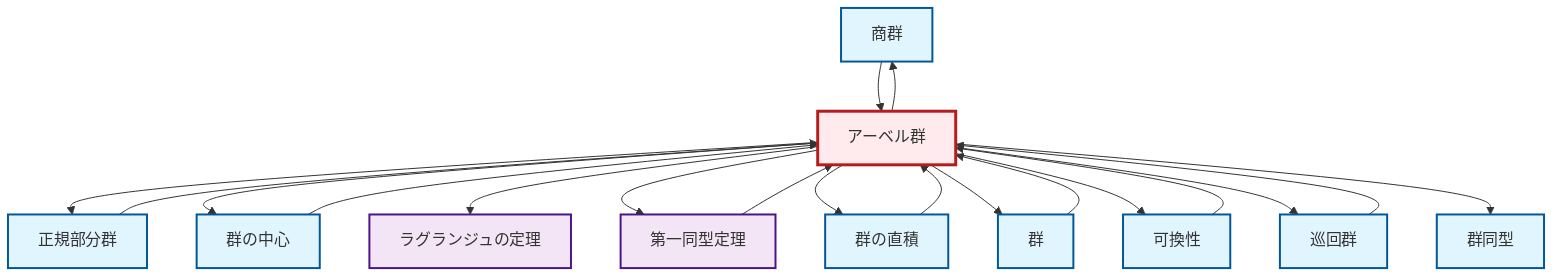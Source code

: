 graph TD
    classDef definition fill:#e1f5fe,stroke:#01579b,stroke-width:2px
    classDef theorem fill:#f3e5f5,stroke:#4a148c,stroke-width:2px
    classDef axiom fill:#fff3e0,stroke:#e65100,stroke-width:2px
    classDef example fill:#e8f5e9,stroke:#1b5e20,stroke-width:2px
    classDef current fill:#ffebee,stroke:#b71c1c,stroke-width:3px
    def-quotient-group["商群"]:::definition
    def-center-of-group["群の中心"]:::definition
    def-normal-subgroup["正規部分群"]:::definition
    def-cyclic-group["巡回群"]:::definition
    def-isomorphism["群同型"]:::definition
    def-direct-product["群の直積"]:::definition
    def-group["群"]:::definition
    thm-lagrange["ラグランジュの定理"]:::theorem
    def-abelian-group["アーベル群"]:::definition
    thm-first-isomorphism["第一同型定理"]:::theorem
    def-commutativity["可換性"]:::definition
    def-abelian-group --> def-normal-subgroup
    thm-first-isomorphism --> def-abelian-group
    def-abelian-group --> def-center-of-group
    def-center-of-group --> def-abelian-group
    def-commutativity --> def-abelian-group
    def-abelian-group --> thm-lagrange
    def-direct-product --> def-abelian-group
    def-abelian-group --> thm-first-isomorphism
    def-abelian-group --> def-direct-product
    def-quotient-group --> def-abelian-group
    def-cyclic-group --> def-abelian-group
    def-abelian-group --> def-group
    def-normal-subgroup --> def-abelian-group
    def-abelian-group --> def-commutativity
    def-abelian-group --> def-cyclic-group
    def-group --> def-abelian-group
    def-abelian-group --> def-isomorphism
    def-abelian-group --> def-quotient-group
    class def-abelian-group current